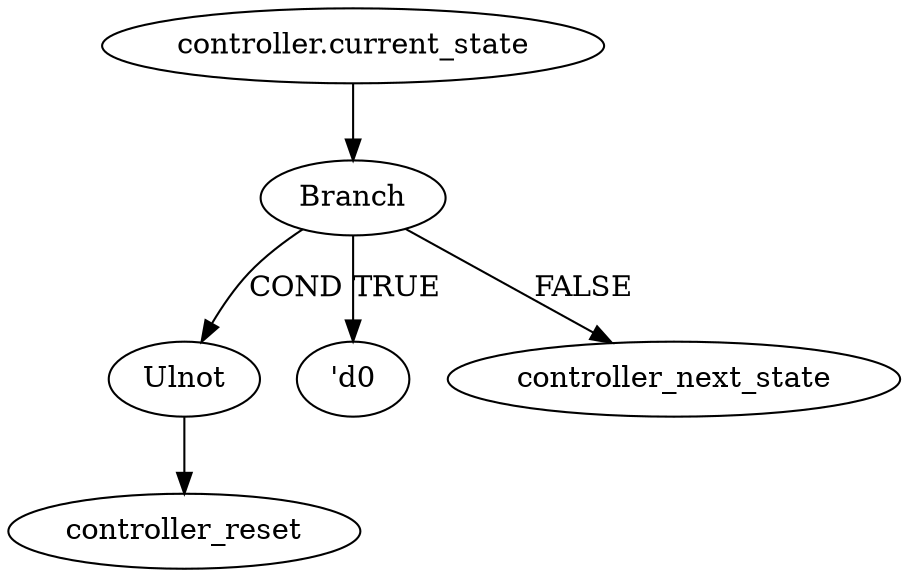 strict digraph "" {
	node [label="\N"];
	"controller.current_state_graphrename_0"	[color=black,
		label="controller.current_state"];
	Branch_graphrename_1	[color=black,
		label=Branch];
	"controller.current_state_graphrename_0" -> Branch_graphrename_1	[color=black];
	Ulnot_graphrename_2	[color=black,
		label=Ulnot];
	Branch_graphrename_1 -> Ulnot_graphrename_2	[color=black,
		label=COND];
	"'d0_graphrename_3"	[color=black,
		label="'d0"];
	Branch_graphrename_1 -> "'d0_graphrename_3"	[color=black,
		label=TRUE];
	controller_next_state	[color=black];
	Branch_graphrename_1 -> controller_next_state	[color=black,
		label=FALSE];
	controller_reset	[color=black];
	Ulnot_graphrename_2 -> controller_reset	[color=black];
}
